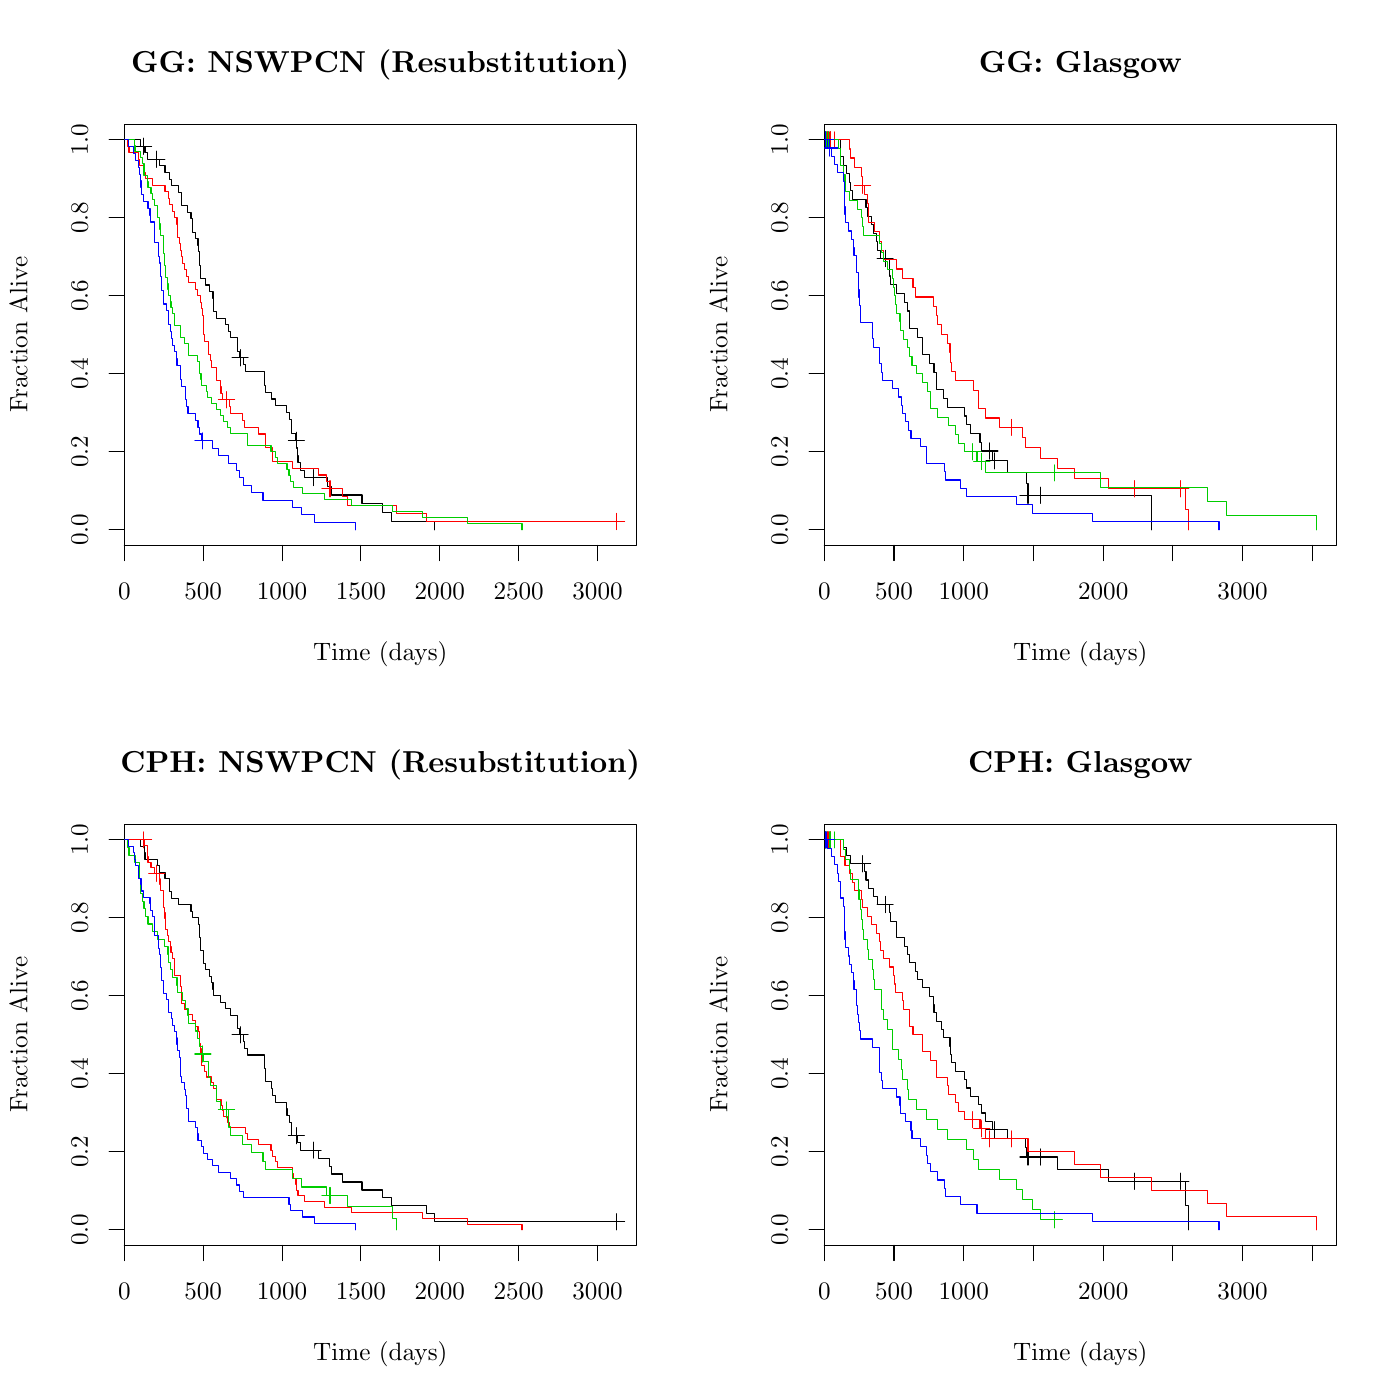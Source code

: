 % Created by tikzDevice version 0.8.1 on 2015-01-26 21:28:39
% !TEX encoding = UTF-8 Unicode
\documentclass[11pt]{memoir}
\nonstopmode

\usepackage{tikz}

\usepackage[active,tightpage,psfixbb]{preview}

\PreviewEnvironment{pgfpicture}

\setlength\PreviewBorder{0pt}

\usepackage{amsmath}
\newcommand{\SweaveOpts}[1]{}  % do not interfere with LaTeX
\newcommand{\SweaveInput}[1]{} % because they are not real TeX commands
\newcommand{\Sexpr}[1]{}       % will only be parsed by R


\usepackage{geometry}
\usepackage{amsmath}
\usepackage{lscape}
\geometry{verbose,tmargin=2.5cm,bmargin=2.5cm,lmargin=2.5cm,rmargin=2.5cm}


\begin{document}

\begin{tikzpicture}[x=1pt,y=1pt]
\definecolor{fillColor}{RGB}{255,255,255}
\path[use as bounding box,fill=fillColor,fill opacity=0.00] (0,0) rectangle (505.89,505.89);
\begin{scope}
\path[clip] (  0.00,  0.00) rectangle (505.89,505.89);
\definecolor{drawColor}{RGB}{0,0,0}

\path[draw=drawColor,line width= 0.4pt,line join=round,line cap=round] ( 44.92,308.82) -- (215.92,308.82);

\path[draw=drawColor,line width= 0.4pt,line join=round,line cap=round] ( 44.92,308.82) -- ( 44.92,303.34);

\path[draw=drawColor,line width= 0.4pt,line join=round,line cap=round] ( 73.42,308.82) -- ( 73.42,303.34);

\path[draw=drawColor,line width= 0.4pt,line join=round,line cap=round] (101.92,308.82) -- (101.92,303.34);

\path[draw=drawColor,line width= 0.4pt,line join=round,line cap=round] (130.42,308.82) -- (130.42,303.34);

\path[draw=drawColor,line width= 0.4pt,line join=round,line cap=round] (158.92,308.82) -- (158.92,303.34);

\path[draw=drawColor,line width= 0.4pt,line join=round,line cap=round] (187.42,308.82) -- (187.42,303.34);

\path[draw=drawColor,line width= 0.4pt,line join=round,line cap=round] (215.92,308.82) -- (215.92,303.34);

\node[text=drawColor,anchor=base,inner sep=0pt, outer sep=0pt, scale=  0.83] at ( 44.92,289.10) {0};

\node[text=drawColor,anchor=base,inner sep=0pt, outer sep=0pt, scale=  0.83] at ( 73.42,289.10) {500};

\node[text=drawColor,anchor=base,inner sep=0pt, outer sep=0pt, scale=  0.83] at (101.92,289.10) {1000};

\node[text=drawColor,anchor=base,inner sep=0pt, outer sep=0pt, scale=  0.83] at (130.42,289.10) {1500};

\node[text=drawColor,anchor=base,inner sep=0pt, outer sep=0pt, scale=  0.83] at (158.92,289.10) {2000};

\node[text=drawColor,anchor=base,inner sep=0pt, outer sep=0pt, scale=  0.83] at (187.42,289.10) {2500};

\node[text=drawColor,anchor=base,inner sep=0pt, outer sep=0pt, scale=  0.83] at (215.92,289.10) {3000};

\path[draw=drawColor,line width= 0.4pt,line join=round,line cap=round] ( 44.92,314.46) -- ( 44.92,455.34);

\path[draw=drawColor,line width= 0.4pt,line join=round,line cap=round] ( 44.92,314.46) -- ( 39.44,314.46);

\path[draw=drawColor,line width= 0.4pt,line join=round,line cap=round] ( 44.92,342.63) -- ( 39.44,342.63);

\path[draw=drawColor,line width= 0.4pt,line join=round,line cap=round] ( 44.92,370.81) -- ( 39.44,370.81);

\path[draw=drawColor,line width= 0.4pt,line join=round,line cap=round] ( 44.92,398.98) -- ( 39.44,398.98);

\path[draw=drawColor,line width= 0.4pt,line join=round,line cap=round] ( 44.92,427.16) -- ( 39.44,427.16);

\path[draw=drawColor,line width= 0.4pt,line join=round,line cap=round] ( 44.92,455.34) -- ( 39.44,455.34);

\node[text=drawColor,rotate= 90.00,anchor=base,inner sep=0pt, outer sep=0pt, scale=  0.83] at ( 31.77,314.46) {0.0};

\node[text=drawColor,rotate= 90.00,anchor=base,inner sep=0pt, outer sep=0pt, scale=  0.83] at ( 31.77,342.63) {0.2};

\node[text=drawColor,rotate= 90.00,anchor=base,inner sep=0pt, outer sep=0pt, scale=  0.83] at ( 31.77,370.81) {0.4};

\node[text=drawColor,rotate= 90.00,anchor=base,inner sep=0pt, outer sep=0pt, scale=  0.83] at ( 31.77,398.98) {0.6};

\node[text=drawColor,rotate= 90.00,anchor=base,inner sep=0pt, outer sep=0pt, scale=  0.83] at ( 31.77,427.16) {0.8};

\node[text=drawColor,rotate= 90.00,anchor=base,inner sep=0pt, outer sep=0pt, scale=  0.83] at ( 31.77,455.34) {1.0};

\path[draw=drawColor,line width= 0.4pt,line join=round,line cap=round] ( 44.92,308.82) --
	(229.94,308.82) --
	(229.94,460.97) --
	( 44.92,460.97) --
	( 44.92,308.82);
\end{scope}
\begin{scope}
\path[clip] (  0.00,252.94) rectangle (252.94,505.89);
\definecolor{drawColor}{RGB}{0,0,0}

\node[text=drawColor,anchor=base,inner sep=0pt, outer sep=0pt, scale=  1.00] at (137.43,479.67) {\bfseries GG: NSWPCN (Resubstitution)};

\node[text=drawColor,anchor=base,inner sep=0pt, outer sep=0pt, scale=  0.83] at (137.43,267.19) {Time (days)};

\node[text=drawColor,rotate= 90.00,anchor=base,inner sep=0pt, outer sep=0pt, scale=  0.83] at (  9.86,384.90) {Fraction Alive};
\end{scope}
\begin{scope}
\path[clip] ( 44.92,308.82) rectangle (229.94,460.97);
\definecolor{drawColor}{RGB}{0,0,0}

\path[draw=drawColor,line width= 0.4pt,line join=round,line cap=round] ( 44.92,455.34) --
	( 50.79,455.34) --
	( 50.79,453.03) --
	( 52.39,453.03) --
	( 52.39,450.68) --
	( 53.36,450.68) --
	( 53.36,448.33) --
	( 57.52,448.33) --
	( 57.52,445.94) --
	( 59.63,445.94) --
	( 59.63,443.55) --
	( 61.17,443.55) --
	( 61.17,441.16) --
	( 62.13,441.16) --
	( 62.13,438.77) --
	( 64.59,438.77) --
	( 64.59,436.38) --
	( 65.61,436.38) --
	( 65.61,433.98) --
	( 65.67,433.98) --
	( 65.67,431.59) --
	( 67.66,431.59) --
	( 67.66,429.20) --
	( 69.03,429.20) --
	( 69.03,426.81) --
	( 69.60,426.81) --
	( 69.60,424.42) --
	( 69.72,424.42) --
	( 69.72,422.03) --
	( 70.68,422.03) --
	( 70.68,419.64) --
	( 71.54,419.64) --
	( 71.54,417.25) --
	( 71.65,417.25) --
	( 71.65,414.86) --
	( 72.17,414.86) --
	( 72.17,412.47) --
	( 72.22,412.47) --
	( 72.22,410.08) --
	( 72.34,410.08) --
	( 72.34,407.69) --
	( 72.57,407.69) --
	( 72.57,405.30) --
	( 74.22,405.30) --
	( 74.22,402.91) --
	( 75.81,402.91) --
	( 75.81,400.52) --
	( 76.95,400.52) --
	( 76.95,398.13) --
	( 77.01,398.13) --
	( 77.01,395.74) --
	( 77.13,395.74) --
	( 77.13,393.35) --
	( 78.38,393.35) --
	( 78.38,390.95) --
	( 81.57,390.95) --
	( 81.57,388.56) --
	( 82.43,388.56) --
	( 82.43,386.17) --
	( 83.17,386.17) --
	( 83.17,383.78) --
	( 85.85,383.78) --
	( 85.85,381.39) --
	( 85.90,381.39) --
	( 85.90,379.00) --
	( 86.59,379.00) --
	( 86.59,376.61) --
	( 87.96,376.61) --
	( 87.96,374.12) --
	( 88.70,374.12) --
	( 88.70,371.64) --
	( 95.54,371.64) --
	( 95.54,369.15) --
	( 95.71,369.15) --
	( 95.71,366.67) --
	( 95.88,366.67) --
	( 95.88,364.18) --
	( 98.10,364.18) --
	( 98.10,361.69) --
	( 99.70,361.69) --
	( 99.70,359.21) --
	(103.63,359.21) --
	(103.63,356.72) --
	(104.77,356.72) --
	(104.77,354.24) --
	(105.40,354.24) --
	(105.40,349.26) --
	(106.94,349.26) --
	(106.94,346.78) --
	(107.22,346.78) --
	(107.22,344.08) --
	(107.39,344.08) --
	(107.39,341.39) --
	(107.68,341.39) --
	(107.68,338.70) --
	(108.59,338.70) --
	(108.59,336.00) --
	(110.02,336.00) --
	(110.02,333.31) --
	(118.22,333.31) --
	(118.22,330.17) --
	(119.82,330.17) --
	(119.82,327.02) --
	(130.82,327.02) --
	(130.82,323.88) --
	(138.23,323.88) --
	(138.23,320.74) --
	(141.31,320.74) --
	(141.31,317.60) --
	(157.16,317.60) --
	(157.16,314.46);

\path[draw=drawColor,line width= 0.4pt,line join=round,line cap=round] ( 48.97,453.03) -- ( 54.78,453.03);

\path[draw=drawColor,line width= 0.4pt,line join=round,line cap=round] ( 51.87,450.12) -- ( 51.87,455.93);

\path[draw=drawColor,line width= 0.4pt,line join=round,line cap=round] ( 53.76,448.33) -- ( 59.57,448.33);

\path[draw=drawColor,line width= 0.4pt,line join=round,line cap=round] ( 56.66,445.42) -- ( 56.66,451.23);

\path[draw=drawColor,line width= 0.4pt,line join=round,line cap=round] ( 83.85,376.61) -- ( 89.66,376.61);

\path[draw=drawColor,line width= 0.4pt,line join=round,line cap=round] ( 86.76,373.71) -- ( 86.76,379.52);

\path[draw=drawColor,line width= 0.4pt,line join=round,line cap=round] (104.20,346.78) -- (110.01,346.78);

\path[draw=drawColor,line width= 0.4pt,line join=round,line cap=round] (107.11,343.87) -- (107.11,349.68);

\path[draw=drawColor,line width= 0.4pt,line join=round,line cap=round] (110.25,333.31) -- (116.06,333.31);

\path[draw=drawColor,line width= 0.4pt,line join=round,line cap=round] (113.15,330.40) -- (113.15,336.21);
\definecolor{drawColor}{RGB}{255,0,0}

\path[draw=drawColor,line width= 0.4pt,line join=round,line cap=round] ( 44.92,455.34) --
	( 46.06,455.34) --
	( 46.06,452.99) --
	( 46.63,452.99) --
	( 46.63,450.64) --
	( 50.05,450.64) --
	( 50.05,448.29) --
	( 50.45,448.29) --
	( 50.45,445.94) --
	( 52.22,445.94) --
	( 52.22,443.60) --
	( 52.73,443.60) --
	( 52.73,441.25) --
	( 55.01,441.25) --
	( 55.01,438.90) --
	( 59.63,438.90) --
	( 59.63,436.55) --
	( 60.88,436.55) --
	( 60.88,434.20) --
	( 61.22,434.20) --
	( 61.22,431.86) --
	( 62.19,431.86) --
	( 62.19,429.51) --
	( 63.05,429.51) --
	( 63.05,427.16) --
	( 63.96,427.16) --
	( 63.96,424.81) --
	( 64.07,424.81) --
	( 64.07,422.46) --
	( 64.13,422.46) --
	( 64.13,420.12) --
	( 64.76,420.12) --
	( 64.76,417.77) --
	( 65.38,417.77) --
	( 65.38,415.42) --
	( 65.61,415.42) --
	( 65.61,413.07) --
	( 65.84,413.07) --
	( 65.84,410.72) --
	( 66.52,410.72) --
	( 66.52,408.38) --
	( 67.44,408.38) --
	( 67.44,406.03) --
	( 68.06,406.03) --
	( 68.06,403.68) --
	( 70.74,403.68) --
	( 70.74,401.33) --
	( 71.31,401.33) --
	( 71.31,398.98) --
	( 72.57,398.98) --
	( 72.57,396.64) --
	( 72.74,396.64) --
	( 72.74,394.29) --
	( 73.14,394.29) --
	( 73.14,391.94) --
	( 73.42,391.94) --
	( 73.42,389.59) --
	( 73.48,389.59) --
	( 73.48,387.24) --
	( 73.53,387.24) --
	( 73.53,384.90) --
	( 73.76,384.90) --
	( 73.76,382.55) --
	( 75.30,382.55) --
	( 75.30,380.20) --
	( 75.47,380.20) --
	( 75.47,377.85) --
	( 76.16,377.85) --
	( 76.16,375.50) --
	( 76.44,375.50) --
	( 76.44,373.16) --
	( 78.15,373.16) --
	( 78.15,370.81) --
	( 78.38,370.81) --
	( 78.38,368.46) --
	( 79.63,368.46) --
	( 79.63,366.11) --
	( 79.86,366.11) --
	( 79.86,363.76) --
	( 80.37,363.76) --
	( 80.37,361.42) --
	( 82.94,361.42) --
	( 82.94,358.94) --
	( 83.40,358.94) --
	( 83.40,356.47) --
	( 87.67,356.47) --
	( 87.67,354.00) --
	( 88.41,354.00) --
	( 88.41,351.53) --
	( 93.43,351.53) --
	( 93.43,349.06) --
	( 95.82,349.06) --
	( 95.82,346.59) --
	( 95.99,346.59) --
	( 95.99,344.11) --
	( 98.33,344.11) --
	( 98.33,341.64) --
	( 98.44,341.64) --
	( 98.44,339.17) --
	(105.85,339.17) --
	(105.85,336.70) --
	(115.09,336.70) --
	(115.09,334.23) --
	(117.82,334.23) --
	(117.82,331.76) --
	(119.14,331.76) --
	(119.14,329.29) --
	(123.92,329.29) --
	(123.92,326.32) --
	(125.41,326.32) --
	(125.41,323.35) --
	(143.13,323.35) --
	(143.13,320.39) --
	(154.08,320.39) --
	(154.08,317.42) --
	(222.82,317.42) --
	(222.82,317.42);

\path[draw=drawColor,line width= 0.4pt,line join=round,line cap=round] ( 78.95,361.42) -- ( 84.76,361.42);

\path[draw=drawColor,line width= 0.4pt,line join=round,line cap=round] ( 81.86,358.51) -- ( 81.86,364.32);

\path[draw=drawColor,line width= 0.4pt,line join=round,line cap=round] (116.34,329.29) -- (122.15,329.29);

\path[draw=drawColor,line width= 0.4pt,line join=round,line cap=round] (119.25,326.38) -- (119.25,332.19);

\path[draw=drawColor,line width= 0.4pt,line join=round,line cap=round] (219.92,317.42) -- (225.73,317.42);

\path[draw=drawColor,line width= 0.4pt,line join=round,line cap=round] (222.82,314.52) -- (222.82,320.33);
\definecolor{drawColor}{RGB}{0,205,0}

\path[draw=drawColor,line width= 0.4pt,line join=round,line cap=round] ( 44.92,455.34) --
	( 48.51,455.34) --
	( 48.51,453.17) --
	( 48.80,453.17) --
	( 48.80,451.00) --
	( 50.62,451.00) --
	( 50.62,448.83) --
	( 51.42,448.83) --
	( 51.42,446.67) --
	( 52.04,446.67) --
	( 52.04,442.33) --
	( 53.30,442.33) --
	( 53.30,440.16) --
	( 53.47,440.16) --
	( 53.47,438.00) --
	( 54.55,438.00) --
	( 54.55,435.83) --
	( 55.12,435.83) --
	( 55.12,433.66) --
	( 55.81,433.66) --
	( 55.81,431.49) --
	( 56.78,431.49) --
	( 56.78,429.33) --
	( 56.83,429.33) --
	( 56.83,427.16) --
	( 57.69,427.16) --
	( 57.69,424.99) --
	( 57.80,424.99) --
	( 57.80,422.82) --
	( 57.86,422.82) --
	( 57.86,420.66) --
	( 59.00,420.66) --
	( 59.00,418.49) --
	( 59.23,418.49) --
	( 59.23,414.16) --
	( 59.51,414.16) --
	( 59.51,409.82) --
	( 59.68,409.82) --
	( 59.68,407.65) --
	( 59.85,407.65) --
	( 59.85,405.49) --
	( 60.65,405.49) --
	( 60.65,403.32) --
	( 60.71,403.32) --
	( 60.71,401.15) --
	( 60.88,401.15) --
	( 60.88,398.98) --
	( 61.56,398.98) --
	( 61.56,396.82) --
	( 61.79,396.82) --
	( 61.79,394.65) --
	( 62.25,394.65) --
	( 62.25,392.48) --
	( 62.93,392.48) --
	( 62.93,390.31) --
	( 63.10,390.31) --
	( 63.10,388.15) --
	( 65.16,388.15) --
	( 65.16,385.98) --
	( 65.27,385.98) --
	( 65.27,383.81) --
	( 66.69,383.81) --
	( 66.69,381.64) --
	( 68.01,381.64) --
	( 68.01,377.31) --
	( 71.48,377.31) --
	( 71.48,375.14) --
	( 71.94,375.14) --
	( 71.94,372.97) --
	( 72.22,372.97) --
	( 72.22,370.81) --
	( 72.62,370.81) --
	( 72.62,368.64) --
	( 72.74,368.64) --
	( 72.74,366.47) --
	( 74.67,366.47) --
	( 74.67,364.31) --
	( 74.90,364.31) --
	( 74.90,362.14) --
	( 76.27,362.14) --
	( 76.27,359.97) --
	( 78.38,359.97) --
	( 78.38,357.80) --
	( 79.75,357.80) --
	( 79.75,355.64) --
	( 80.89,355.64) --
	( 80.89,353.47) --
	( 82.20,353.47) --
	( 82.20,351.30) --
	( 83.17,351.30) --
	( 83.17,349.13) --
	( 89.32,349.13) --
	( 89.32,346.97) --
	( 89.44,346.97) --
	( 89.44,344.80) --
	( 97.93,344.80) --
	( 97.93,342.63) --
	( 99.58,342.63) --
	( 99.58,340.46) --
	(100.33,340.46) --
	(100.33,338.30) --
	(103.69,338.30) --
	(103.69,336.13) --
	(104.43,336.13) --
	(104.43,333.96) --
	(104.94,333.96) --
	(104.94,331.79) --
	(106.03,331.79) --
	(106.03,329.63) --
	(109.45,329.63) --
	(109.45,327.46) --
	(117.37,327.46) --
	(117.37,325.29) --
	(127.17,325.29) --
	(127.17,323.13) --
	(141.71,323.13) --
	(141.71,320.96) --
	(152.77,320.96) --
	(152.77,318.79) --
	(169.01,318.79) --
	(169.01,316.62) --
	(188.62,316.62) --
	(188.62,314.46);
\definecolor{drawColor}{RGB}{0,0,255}

\path[draw=drawColor,line width= 0.4pt,line join=round,line cap=round] ( 44.92,455.34) --
	( 46.40,455.34) --
	( 46.40,452.86) --
	( 48.40,452.86) --
	( 48.40,450.39) --
	( 48.91,450.39) --
	( 48.91,447.92) --
	( 50.16,447.92) --
	( 50.16,445.45) --
	( 50.39,445.45) --
	( 50.39,442.98) --
	( 50.62,442.98) --
	( 50.62,440.51) --
	( 50.96,440.51) --
	( 50.96,438.03) --
	( 51.13,438.03) --
	( 51.13,435.56) --
	( 51.99,435.56) --
	( 51.99,433.09) --
	( 53.47,433.09) --
	( 53.47,430.62) --
	( 54.21,430.62) --
	( 54.21,428.15) --
	( 54.50,428.15) --
	( 54.50,425.68) --
	( 55.69,425.68) --
	( 55.69,418.26) --
	( 57.17,418.26) --
	( 57.17,415.79) --
	( 57.35,415.79) --
	( 57.35,413.32) --
	( 57.69,413.32) --
	( 57.69,410.85) --
	( 58.03,410.85) --
	( 58.03,408.38) --
	( 58.14,408.38) --
	( 58.14,405.90) --
	( 58.49,405.90) --
	( 58.49,400.96) --
	( 59.00,400.96) --
	( 59.00,398.49) --
	( 59.17,398.49) --
	( 59.17,396.02) --
	( 60.31,396.02) --
	( 60.31,393.55) --
	( 60.82,393.55) --
	( 60.82,391.07) --
	( 60.88,391.07) --
	( 60.88,388.60) --
	( 61.45,388.60) --
	( 61.45,386.13) --
	( 61.85,386.13) --
	( 61.85,383.66) --
	( 62.48,383.66) --
	( 62.48,381.19) --
	( 62.99,381.19) --
	( 62.99,378.72) --
	( 63.84,378.72) --
	( 63.84,376.25) --
	( 63.96,376.25) --
	( 63.96,373.77) --
	( 65.21,373.77) --
	( 65.21,371.30) --
	( 65.33,371.30) --
	( 65.33,368.83) --
	( 65.61,368.83) --
	( 65.61,366.36) --
	( 67.15,366.36) --
	( 67.15,361.42) --
	( 67.49,361.42) --
	( 67.49,358.94) --
	( 67.95,358.94) --
	( 67.95,356.47) --
	( 70.51,356.47) --
	( 70.51,354.00) --
	( 71.54,354.00) --
	( 71.54,351.53) --
	( 72.00,351.53) --
	( 72.00,349.06) --
	( 72.91,349.06) --
	( 72.91,346.59) --
	( 76.78,346.59) --
	( 76.78,343.91) --
	( 79.06,343.91) --
	( 79.06,341.23) --
	( 82.54,341.23) --
	( 82.54,338.55) --
	( 85.45,338.55) --
	( 85.45,335.88) --
	( 86.47,335.88) --
	( 86.47,333.20) --
	( 88.07,333.20) --
	( 88.07,330.52) --
	( 90.75,330.52) --
	( 90.75,327.84) --
	( 95.02,327.84) --
	( 95.02,325.17) --
	(105.85,325.17) --
	(105.85,322.49) --
	(108.93,322.49) --
	(108.93,319.81) --
	(113.66,319.81) --
	(113.66,317.13) --
	(128.37,317.13) --
	(128.37,314.46);

\path[draw=drawColor,line width= 0.4pt,line join=round,line cap=round] ( 70.40,346.59) -- ( 76.21,346.59);

\path[draw=drawColor,line width= 0.4pt,line join=round,line cap=round] ( 73.31,343.68) -- ( 73.31,349.49);
\end{scope}
\begin{scope}
\path[clip] (  0.00,  0.00) rectangle (505.89,505.89);
\definecolor{drawColor}{RGB}{0,0,0}

\path[draw=drawColor,line width= 0.4pt,line join=round,line cap=round] (297.86,308.82) -- (474.22,308.82);

\path[draw=drawColor,line width= 0.4pt,line join=round,line cap=round] (297.86,308.82) -- (297.86,303.34);

\path[draw=drawColor,line width= 0.4pt,line join=round,line cap=round] (323.06,308.82) -- (323.06,303.34);

\path[draw=drawColor,line width= 0.4pt,line join=round,line cap=round] (348.25,308.82) -- (348.25,303.34);

\path[draw=drawColor,line width= 0.4pt,line join=round,line cap=round] (373.44,308.82) -- (373.44,303.34);

\path[draw=drawColor,line width= 0.4pt,line join=round,line cap=round] (398.64,308.82) -- (398.64,303.34);

\path[draw=drawColor,line width= 0.4pt,line join=round,line cap=round] (423.83,308.82) -- (423.83,303.34);

\path[draw=drawColor,line width= 0.4pt,line join=round,line cap=round] (449.02,308.82) -- (449.02,303.34);

\path[draw=drawColor,line width= 0.4pt,line join=round,line cap=round] (474.22,308.82) -- (474.22,303.34);

\node[text=drawColor,anchor=base,inner sep=0pt, outer sep=0pt, scale=  0.83] at (297.86,289.10) {0};

\node[text=drawColor,anchor=base,inner sep=0pt, outer sep=0pt, scale=  0.83] at (323.06,289.10) {500};

\node[text=drawColor,anchor=base,inner sep=0pt, outer sep=0pt, scale=  0.83] at (348.25,289.10) {1000};

\node[text=drawColor,anchor=base,inner sep=0pt, outer sep=0pt, scale=  0.83] at (398.64,289.10) {2000};

\node[text=drawColor,anchor=base,inner sep=0pt, outer sep=0pt, scale=  0.83] at (449.02,289.10) {3000};

\path[draw=drawColor,line width= 0.4pt,line join=round,line cap=round] (297.86,314.46) -- (297.86,455.34);

\path[draw=drawColor,line width= 0.4pt,line join=round,line cap=round] (297.86,314.46) -- (292.39,314.46);

\path[draw=drawColor,line width= 0.4pt,line join=round,line cap=round] (297.86,342.63) -- (292.39,342.63);

\path[draw=drawColor,line width= 0.4pt,line join=round,line cap=round] (297.86,370.81) -- (292.39,370.81);

\path[draw=drawColor,line width= 0.4pt,line join=round,line cap=round] (297.86,398.98) -- (292.39,398.98);

\path[draw=drawColor,line width= 0.4pt,line join=round,line cap=round] (297.86,427.16) -- (292.39,427.16);

\path[draw=drawColor,line width= 0.4pt,line join=round,line cap=round] (297.86,455.34) -- (292.39,455.34);

\node[text=drawColor,rotate= 90.00,anchor=base,inner sep=0pt, outer sep=0pt, scale=  0.83] at (284.72,314.46) {0.0};

\node[text=drawColor,rotate= 90.00,anchor=base,inner sep=0pt, outer sep=0pt, scale=  0.83] at (284.72,342.63) {0.2};

\node[text=drawColor,rotate= 90.00,anchor=base,inner sep=0pt, outer sep=0pt, scale=  0.83] at (284.72,370.81) {0.4};

\node[text=drawColor,rotate= 90.00,anchor=base,inner sep=0pt, outer sep=0pt, scale=  0.83] at (284.72,398.98) {0.6};

\node[text=drawColor,rotate= 90.00,anchor=base,inner sep=0pt, outer sep=0pt, scale=  0.83] at (284.72,427.16) {0.8};

\node[text=drawColor,rotate= 90.00,anchor=base,inner sep=0pt, outer sep=0pt, scale=  0.83] at (284.72,455.34) {1.0};

\path[draw=drawColor,line width= 0.4pt,line join=round,line cap=round] (297.86,308.82) --
	(482.88,308.82) --
	(482.88,460.97) --
	(297.86,460.97) --
	(297.86,308.82);
\end{scope}
\begin{scope}
\path[clip] (252.94,252.94) rectangle (505.89,505.89);
\definecolor{drawColor}{RGB}{0,0,0}

\node[text=drawColor,anchor=base,inner sep=0pt, outer sep=0pt, scale=  1.00] at (390.37,479.67) {\bfseries GG: Glasgow};

\node[text=drawColor,anchor=base,inner sep=0pt, outer sep=0pt, scale=  0.83] at (390.37,267.19) {Time (days)};

\node[text=drawColor,rotate= 90.00,anchor=base,inner sep=0pt, outer sep=0pt, scale=  0.83] at (262.81,384.90) {Fraction Alive};
\end{scope}
\begin{scope}
\path[clip] (297.86,308.82) rectangle (482.88,460.97);
\definecolor{drawColor}{RGB}{0,0,0}

\path[draw=drawColor,line width= 0.4pt,line join=round,line cap=round] (297.86,455.34) --
	(303.74,455.34) --
	(303.74,452.27) --
	(303.85,452.27) --
	(303.85,449.21) --
	(304.72,449.21) --
	(304.72,446.15) --
	(305.99,446.15) --
	(305.99,443.08) --
	(306.81,443.08) --
	(306.81,440.02) --
	(307.48,440.02) --
	(307.48,436.96) --
	(308.09,436.96) --
	(308.09,433.90) --
	(312.94,433.90) --
	(312.94,430.83) --
	(313.40,430.83) --
	(313.40,427.77) --
	(314.84,427.77) --
	(314.84,424.71) --
	(315.65,424.71) --
	(315.65,421.65) --
	(316.77,421.65) --
	(316.77,418.58) --
	(316.99,418.58) --
	(316.99,415.52) --
	(318.26,415.52) --
	(318.26,412.46) --
	(321.44,412.46) --
	(321.44,409.30) --
	(321.48,409.30) --
	(321.48,406.14) --
	(321.74,406.14) --
	(321.74,402.97) --
	(323.86,402.97) --
	(323.86,399.81) --
	(326.90,399.81) --
	(326.90,396.65) --
	(327.77,396.65) --
	(327.77,393.49) --
	(328.54,393.49) --
	(328.54,390.33) --
	(328.64,390.33) --
	(328.64,387.17) --
	(331.60,387.17) --
	(331.60,384.01) --
	(333.25,384.01) --
	(333.25,380.84) --
	(333.29,380.84) --
	(333.29,377.68) --
	(335.75,377.68) --
	(335.75,374.52) --
	(337.48,374.52) --
	(337.48,371.36) --
	(338.35,371.36) --
	(338.35,368.20) --
	(338.51,368.20) --
	(338.51,365.04) --
	(341.01,365.04) --
	(341.01,361.88) --
	(342.39,361.88) --
	(342.39,358.72) --
	(348.63,358.72) --
	(348.63,355.55) --
	(349.09,355.55) --
	(349.09,352.39) --
	(350.58,352.39) --
	(350.58,349.23) --
	(354.10,349.23) --
	(354.10,346.07) --
	(354.61,346.07) --
	(354.61,342.91) --
	(358.60,342.91) --
	(358.60,339.35) --
	(363.92,339.35) --
	(363.92,335.20) --
	(371.07,335.20) --
	(371.07,331.05) --
	(371.48,331.05) --
	(371.48,326.90) --
	(415.95,326.90) --
	(415.95,314.46);

\path[draw=drawColor,line width= 0.4pt,line join=round,line cap=round] (296.23,455.34) -- (302.04,455.34);

\path[draw=drawColor,line width= 0.4pt,line join=round,line cap=round] (299.14,452.43) -- (299.14,458.24);

\path[draw=drawColor,line width= 0.4pt,line join=round,line cap=round] (296.45,455.34) -- (302.26,455.34);

\path[draw=drawColor,line width= 0.4pt,line join=round,line cap=round] (299.35,452.43) -- (299.35,458.24);

\path[draw=drawColor,line width= 0.4pt,line join=round,line cap=round] (297.15,455.34) -- (302.96,455.34);

\path[draw=drawColor,line width= 0.4pt,line join=round,line cap=round] (300.06,452.43) -- (300.06,458.24);

\path[draw=drawColor,line width= 0.4pt,line join=round,line cap=round] (316.94,412.46) -- (322.75,412.46);

\path[draw=drawColor,line width= 0.4pt,line join=round,line cap=round] (319.84,409.55) -- (319.84,415.36);

\path[draw=drawColor,line width= 0.4pt,line join=round,line cap=round] (354.77,342.91) -- (360.58,342.91);

\path[draw=drawColor,line width= 0.4pt,line join=round,line cap=round] (357.68,340.00) -- (357.68,345.81);

\path[draw=drawColor,line width= 0.4pt,line join=round,line cap=round] (356.30,339.35) -- (362.12,339.35);

\path[draw=drawColor,line width= 0.4pt,line join=round,line cap=round] (359.21,336.45) -- (359.21,342.26);

\path[draw=drawColor,line width= 0.4pt,line join=round,line cap=round] (368.57,326.90) -- (374.38,326.90);

\path[draw=drawColor,line width= 0.4pt,line join=round,line cap=round] (371.48,324.00) -- (371.48,329.81);

\path[draw=drawColor,line width= 0.4pt,line join=round,line cap=round] (373.17,326.90) -- (378.99,326.90);

\path[draw=drawColor,line width= 0.4pt,line join=round,line cap=round] (376.08,324.00) -- (376.08,329.81);
\definecolor{drawColor}{RGB}{255,0,0}

\path[draw=drawColor,line width= 0.4pt,line join=round,line cap=round] (297.86,455.34) --
	(307.07,455.34) --
	(307.07,452.06) --
	(307.22,452.06) --
	(307.22,448.78) --
	(308.75,448.78) --
	(308.75,445.51) --
	(311.36,445.51) --
	(311.36,442.23) --
	(311.67,442.23) --
	(311.67,438.95) --
	(312.28,438.95) --
	(312.28,435.59) --
	(313.62,435.59) --
	(313.62,432.22) --
	(313.81,432.22) --
	(313.81,428.86) --
	(313.97,428.86) --
	(313.97,425.49) --
	(316.11,425.49) --
	(316.11,422.13) --
	(317.80,422.13) --
	(317.80,418.77) --
	(318.57,418.77) --
	(318.57,415.40) --
	(319.34,415.40) --
	(319.34,412.04) --
	(324.04,412.04) --
	(324.04,408.67) --
	(326.08,408.67) --
	(326.08,405.31) --
	(329.92,405.31) --
	(329.92,401.94) --
	(330.88,401.94) --
	(330.88,398.58) --
	(337.23,398.58) --
	(337.23,395.21) --
	(338.25,395.21) --
	(338.25,391.85) --
	(338.81,391.85) --
	(338.81,388.48) --
	(340.09,388.48) --
	(340.09,385.12) --
	(342.49,385.12) --
	(342.49,381.75) --
	(343.26,381.75) --
	(343.26,378.39) --
	(343.37,378.39) --
	(343.37,375.02) --
	(343.98,375.02) --
	(343.98,371.66) --
	(345.41,371.66) --
	(345.41,368.29) --
	(351.70,368.29) --
	(351.70,364.93) --
	(353.43,364.93) --
	(353.43,361.56) --
	(353.54,361.56) --
	(353.54,358.20) --
	(356.14,358.20) --
	(356.14,354.83) --
	(361.10,354.83) --
	(361.10,351.47) --
	(369.44,351.47) --
	(369.44,347.77) --
	(370.60,347.77) --
	(370.60,344.07) --
	(376.08,344.07) --
	(376.08,340.36) --
	(382.06,340.36) --
	(382.06,336.66) --
	(388.35,336.66) --
	(388.35,332.96) --
	(400.62,332.96) --
	(400.62,329.26) --
	(428.22,329.26) --
	(428.22,321.86) --
	(429.45,321.86) --
	(429.45,314.46);

\path[draw=drawColor,line width= 0.4pt,line join=round,line cap=round] (295.37,455.34) -- (301.18,455.34);

\path[draw=drawColor,line width= 0.4pt,line join=round,line cap=round] (298.28,452.43) -- (298.28,458.24);

\path[draw=drawColor,line width= 0.4pt,line join=round,line cap=round] (295.53,455.34) -- (301.34,455.34);

\path[draw=drawColor,line width= 0.4pt,line join=round,line cap=round] (298.43,452.43) -- (298.43,458.24);

\path[draw=drawColor,line width= 0.4pt,line join=round,line cap=round] (296.23,455.34) -- (302.04,455.34);

\path[draw=drawColor,line width= 0.4pt,line join=round,line cap=round] (299.14,452.43) -- (299.14,458.24);

\path[draw=drawColor,line width= 0.4pt,line join=round,line cap=round] (297.00,455.34) -- (302.81,455.34);

\path[draw=drawColor,line width= 0.4pt,line join=round,line cap=round] (299.90,452.43) -- (299.90,458.24);

\path[draw=drawColor,line width= 0.4pt,line join=round,line cap=round] (297.26,455.34) -- (303.07,455.34);

\path[draw=drawColor,line width= 0.4pt,line join=round,line cap=round] (300.17,452.43) -- (300.17,458.24);

\path[draw=drawColor,line width= 0.4pt,line join=round,line cap=round] (298.79,455.34) -- (304.60,455.34);

\path[draw=drawColor,line width= 0.4pt,line join=round,line cap=round] (301.70,452.43) -- (301.70,458.24);

\path[draw=drawColor,line width= 0.4pt,line join=round,line cap=round] (308.76,438.95) -- (314.57,438.95);

\path[draw=drawColor,line width= 0.4pt,line join=round,line cap=round] (311.67,436.05) -- (311.67,441.86);

\path[draw=drawColor,line width= 0.4pt,line join=round,line cap=round] (362.59,351.47) -- (368.40,351.47);

\path[draw=drawColor,line width= 0.4pt,line join=round,line cap=round] (365.50,348.56) -- (365.50,354.37);

\path[draw=drawColor,line width= 0.4pt,line join=round,line cap=round] (406.91,329.26) -- (412.73,329.26);

\path[draw=drawColor,line width= 0.4pt,line join=round,line cap=round] (409.82,326.36) -- (409.82,332.17);

\path[draw=drawColor,line width= 0.4pt,line join=round,line cap=round] (423.78,329.26) -- (429.60,329.26);

\path[draw=drawColor,line width= 0.4pt,line join=round,line cap=round] (426.69,326.36) -- (426.69,332.17);
\definecolor{drawColor}{RGB}{0,205,0}

\path[draw=drawColor,line width= 0.4pt,line join=round,line cap=round] (297.86,455.34) --
	(303.08,455.34) --
	(303.08,452.20) --
	(303.59,452.20) --
	(303.59,449.07) --
	(303.85,449.07) --
	(303.85,445.94) --
	(304.87,445.94) --
	(304.87,442.81) --
	(305.33,442.81) --
	(305.33,439.68) --
	(305.53,439.68) --
	(305.53,436.55) --
	(306.87,436.55) --
	(306.87,433.42) --
	(309.72,433.42) --
	(309.72,430.29) --
	(311.31,430.29) --
	(311.31,427.16) --
	(311.71,427.16) --
	(311.71,424.03) --
	(312.13,424.03) --
	(312.13,420.90) --
	(317.96,420.90) --
	(317.96,417.77) --
	(318.68,417.77) --
	(318.68,414.64) --
	(319.23,414.64) --
	(319.23,411.51) --
	(320.56,411.51) --
	(320.56,408.38) --
	(322.40,408.38) --
	(322.40,405.24) --
	(322.91,405.24) --
	(322.91,402.11) --
	(323.12,402.11) --
	(323.12,398.98) --
	(323.58,398.98) --
	(323.58,395.85) --
	(323.94,395.85) --
	(323.94,392.72) --
	(325.21,392.72) --
	(325.21,389.59) --
	(325.52,389.59) --
	(325.52,386.46) --
	(326.34,386.46) --
	(326.34,383.33) --
	(327.97,383.33) --
	(327.97,380.20) --
	(328.54,380.20) --
	(328.54,377.07) --
	(329.56,377.07) --
	(329.56,373.94) --
	(331.30,373.94) --
	(331.30,370.81) --
	(333.40,370.81) --
	(333.40,367.68) --
	(335.24,367.68) --
	(335.24,364.55) --
	(336.21,364.55) --
	(336.21,358.28) --
	(338.66,358.28) --
	(338.66,355.15) --
	(342.75,355.15) --
	(342.75,352.02) --
	(345.36,352.02) --
	(345.36,348.89) --
	(346.22,348.89) --
	(346.22,345.76) --
	(348.47,345.76) --
	(348.47,342.63) --
	(353.03,342.63) --
	(353.03,339.11) --
	(356.14,339.11) --
	(356.14,335.00) --
	(397.55,335.00) --
	(397.55,329.86) --
	(436.40,329.86) --
	(436.40,324.73) --
	(443.21,324.73) --
	(443.21,319.59) --
	(475.77,319.59) --
	(475.77,314.46);

\path[draw=drawColor,line width= 0.4pt,line join=round,line cap=round] (295.42,455.34) -- (301.23,455.34);

\path[draw=drawColor,line width= 0.4pt,line join=round,line cap=round] (298.32,452.43) -- (298.32,458.24);

\path[draw=drawColor,line width= 0.4pt,line join=round,line cap=round] (295.68,455.34) -- (301.49,455.34);

\path[draw=drawColor,line width= 0.4pt,line join=round,line cap=round] (298.59,452.43) -- (298.59,458.24);

\path[draw=drawColor,line width= 0.4pt,line join=round,line cap=round] (295.83,455.34) -- (301.64,455.34);

\path[draw=drawColor,line width= 0.4pt,line join=round,line cap=round] (298.74,452.43) -- (298.74,458.24);

\path[draw=drawColor,line width= 0.4pt,line join=round,line cap=round] (296.49,455.34) -- (302.30,455.34);

\path[draw=drawColor,line width= 0.4pt,line join=round,line cap=round] (299.40,452.43) -- (299.40,458.24);

\path[draw=drawColor,line width= 0.4pt,line join=round,line cap=round] (348.64,342.63) -- (354.45,342.63);

\path[draw=drawColor,line width= 0.4pt,line join=round,line cap=round] (351.54,339.73) -- (351.54,345.54);

\path[draw=drawColor,line width= 0.4pt,line join=round,line cap=round] (351.86,339.11) -- (357.67,339.11);

\path[draw=drawColor,line width= 0.4pt,line join=round,line cap=round] (354.76,336.20) -- (354.76,342.01);

\path[draw=drawColor,line width= 0.4pt,line join=round,line cap=round] (378.08,335.00) -- (383.89,335.00);

\path[draw=drawColor,line width= 0.4pt,line join=round,line cap=round] (380.99,332.10) -- (380.99,337.91);
\definecolor{drawColor}{RGB}{0,0,255}

\path[draw=drawColor,line width= 0.4pt,line join=round,line cap=round] (297.86,455.34) --
	(299.09,455.34) --
	(299.09,452.40) --
	(300.36,452.40) --
	(300.36,449.40) --
	(301.70,449.40) --
	(301.70,446.40) --
	(302.47,446.40) --
	(302.47,443.40) --
	(304.72,443.40) --
	(304.72,440.41) --
	(305.03,440.41) --
	(305.03,437.41) --
	(305.12,437.41) --
	(305.12,434.41) --
	(305.27,434.41) --
	(305.27,431.41) --
	(305.33,431.41) --
	(305.33,428.41) --
	(305.53,428.41) --
	(305.53,425.41) --
	(306.71,425.41) --
	(306.71,422.41) --
	(307.53,422.41) --
	(307.53,419.41) --
	(308.49,419.41) --
	(308.49,416.41) --
	(308.60,416.41) --
	(308.60,413.42) --
	(309.61,413.42) --
	(309.61,410.42) --
	(309.63,410.42) --
	(309.63,407.42) --
	(310.13,407.42) --
	(310.13,401.42) --
	(310.39,401.42) --
	(310.39,398.42) --
	(310.64,398.42) --
	(310.64,395.42) --
	(310.79,395.42) --
	(310.79,392.42) --
	(310.85,392.42) --
	(310.85,389.43) --
	(315.19,389.43) --
	(315.19,386.43) --
	(315.24,386.43) --
	(315.24,383.43) --
	(315.50,383.43) --
	(315.50,380.43) --
	(317.76,380.43) --
	(317.76,377.43) --
	(317.85,377.43) --
	(317.85,374.43) --
	(318.46,374.43) --
	(318.46,371.43) --
	(318.88,371.43) --
	(318.88,368.43) --
	(322.66,368.43) --
	(322.66,365.44) --
	(324.81,365.44) --
	(324.81,362.44) --
	(325.73,362.44) --
	(325.73,359.44) --
	(326.24,359.44) --
	(326.24,356.44) --
	(327.16,356.44) --
	(327.16,353.44) --
	(328.23,353.44) --
	(328.23,350.44) --
	(329.20,350.44) --
	(329.20,347.44) --
	(332.52,347.44) --
	(332.52,344.44) --
	(334.67,344.44) --
	(334.67,338.45) --
	(341.31,338.45) --
	(341.31,335.45) --
	(341.62,335.45) --
	(341.62,332.45) --
	(346.94,332.45) --
	(346.94,329.45) --
	(349.20,329.45) --
	(349.20,326.45) --
	(367.45,326.45) --
	(367.45,323.45) --
	(373.01,323.45) --
	(373.01,320.45) --
	(394.68,320.45) --
	(394.68,317.45) --
	(440.49,317.45) --
	(440.49,314.46);

\path[draw=drawColor,line width= 0.4pt,line join=round,line cap=round] (295.42,455.34) -- (301.23,455.34);

\path[draw=drawColor,line width= 0.4pt,line join=round,line cap=round] (298.32,452.43) -- (298.32,458.24);

\path[draw=drawColor,line width= 0.4pt,line join=round,line cap=round] (295.47,455.34) -- (301.28,455.34);

\path[draw=drawColor,line width= 0.4pt,line join=round,line cap=round] (298.37,452.43) -- (298.37,458.24);

\path[draw=drawColor,line width= 0.4pt,line join=round,line cap=round] (296.91,452.40) -- (302.72,452.40);

\path[draw=drawColor,line width= 0.4pt,line join=round,line cap=round] (299.81,449.50) -- (299.81,455.31);
\end{scope}
\begin{scope}
\path[clip] (  0.00,  0.00) rectangle (505.89,505.89);
\definecolor{drawColor}{RGB}{0,0,0}

\path[draw=drawColor,line width= 0.4pt,line join=round,line cap=round] ( 44.92, 55.88) -- (215.92, 55.88);

\path[draw=drawColor,line width= 0.4pt,line join=round,line cap=round] ( 44.92, 55.88) -- ( 44.92, 50.40);

\path[draw=drawColor,line width= 0.4pt,line join=round,line cap=round] ( 73.42, 55.88) -- ( 73.42, 50.40);

\path[draw=drawColor,line width= 0.4pt,line join=round,line cap=round] (101.92, 55.88) -- (101.92, 50.40);

\path[draw=drawColor,line width= 0.4pt,line join=round,line cap=round] (130.42, 55.88) -- (130.42, 50.40);

\path[draw=drawColor,line width= 0.4pt,line join=round,line cap=round] (158.92, 55.88) -- (158.92, 50.40);

\path[draw=drawColor,line width= 0.4pt,line join=round,line cap=round] (187.42, 55.88) -- (187.42, 50.40);

\path[draw=drawColor,line width= 0.4pt,line join=round,line cap=round] (215.92, 55.88) -- (215.92, 50.40);

\node[text=drawColor,anchor=base,inner sep=0pt, outer sep=0pt, scale=  0.83] at ( 44.92, 36.15) {0};

\node[text=drawColor,anchor=base,inner sep=0pt, outer sep=0pt, scale=  0.83] at ( 73.42, 36.15) {500};

\node[text=drawColor,anchor=base,inner sep=0pt, outer sep=0pt, scale=  0.83] at (101.92, 36.15) {1000};

\node[text=drawColor,anchor=base,inner sep=0pt, outer sep=0pt, scale=  0.83] at (130.42, 36.15) {1500};

\node[text=drawColor,anchor=base,inner sep=0pt, outer sep=0pt, scale=  0.83] at (158.92, 36.15) {2000};

\node[text=drawColor,anchor=base,inner sep=0pt, outer sep=0pt, scale=  0.83] at (187.42, 36.15) {2500};

\node[text=drawColor,anchor=base,inner sep=0pt, outer sep=0pt, scale=  0.83] at (215.92, 36.15) {3000};

\path[draw=drawColor,line width= 0.4pt,line join=round,line cap=round] ( 44.92, 61.51) -- ( 44.92,202.39);

\path[draw=drawColor,line width= 0.4pt,line join=round,line cap=round] ( 44.92, 61.51) -- ( 39.44, 61.51);

\path[draw=drawColor,line width= 0.4pt,line join=round,line cap=round] ( 44.92, 89.69) -- ( 39.44, 89.69);

\path[draw=drawColor,line width= 0.4pt,line join=round,line cap=round] ( 44.92,117.86) -- ( 39.44,117.86);

\path[draw=drawColor,line width= 0.4pt,line join=round,line cap=round] ( 44.92,146.04) -- ( 39.44,146.04);

\path[draw=drawColor,line width= 0.4pt,line join=round,line cap=round] ( 44.92,174.21) -- ( 39.44,174.21);

\path[draw=drawColor,line width= 0.4pt,line join=round,line cap=round] ( 44.92,202.39) -- ( 39.44,202.39);

\node[text=drawColor,rotate= 90.00,anchor=base,inner sep=0pt, outer sep=0pt, scale=  0.83] at ( 31.77, 61.51) {0.0};

\node[text=drawColor,rotate= 90.00,anchor=base,inner sep=0pt, outer sep=0pt, scale=  0.83] at ( 31.77, 89.69) {0.2};

\node[text=drawColor,rotate= 90.00,anchor=base,inner sep=0pt, outer sep=0pt, scale=  0.83] at ( 31.77,117.86) {0.4};

\node[text=drawColor,rotate= 90.00,anchor=base,inner sep=0pt, outer sep=0pt, scale=  0.83] at ( 31.77,146.04) {0.6};

\node[text=drawColor,rotate= 90.00,anchor=base,inner sep=0pt, outer sep=0pt, scale=  0.83] at ( 31.77,174.21) {0.8};

\node[text=drawColor,rotate= 90.00,anchor=base,inner sep=0pt, outer sep=0pt, scale=  0.83] at ( 31.77,202.39) {1.0};

\path[draw=drawColor,line width= 0.4pt,line join=round,line cap=round] ( 44.92, 55.88) --
	(229.94, 55.88) --
	(229.94,208.03) --
	( 44.92,208.03) --
	( 44.92, 55.88);
\end{scope}
\begin{scope}
\path[clip] (  0.00,  0.00) rectangle (252.94,252.94);
\definecolor{drawColor}{RGB}{0,0,0}

\node[text=drawColor,anchor=base,inner sep=0pt, outer sep=0pt, scale=  1.00] at (137.43,226.72) {\bfseries CPH: NSWPCN (Resubstitution)};

\node[text=drawColor,anchor=base,inner sep=0pt, outer sep=0pt, scale=  0.83] at (137.43, 14.24) {Time (days)};

\node[text=drawColor,rotate= 90.00,anchor=base,inner sep=0pt, outer sep=0pt, scale=  0.83] at (  9.86,131.95) {Fraction Alive};
\end{scope}
\begin{scope}
\path[clip] ( 44.92, 55.88) rectangle (229.94,208.03);
\definecolor{drawColor}{RGB}{0,0,0}

\path[draw=drawColor,line width= 0.4pt,line join=round,line cap=round] ( 44.92,202.39) --
	( 50.79,202.39) --
	( 50.79,200.04) --
	( 52.22,200.04) --
	( 52.22,197.69) --
	( 52.39,197.69) --
	( 52.39,195.35) --
	( 56.78,195.35) --
	( 56.78,193.00) --
	( 57.52,193.00) --
	( 57.52,190.65) --
	( 59.63,190.65) --
	( 59.63,188.30) --
	( 61.17,188.30) --
	( 61.17,185.95) --
	( 61.22,185.95) --
	( 61.22,183.61) --
	( 62.13,183.61) --
	( 62.13,181.26) --
	( 64.59,181.26) --
	( 64.59,178.91) --
	( 69.03,178.91) --
	( 69.03,176.56) --
	( 69.72,176.56) --
	( 69.72,174.21) --
	( 71.65,174.21) --
	( 71.65,171.87) --
	( 72.17,171.87) --
	( 72.17,169.52) --
	( 72.22,169.52) --
	( 72.22,167.17) --
	( 72.34,167.17) --
	( 72.34,164.82) --
	( 72.57,164.82) --
	( 72.57,162.47) --
	( 73.48,162.47) --
	( 73.48,160.13) --
	( 73.59,160.13) --
	( 73.59,157.78) --
	( 74.22,157.78) --
	( 74.22,155.43) --
	( 75.81,155.43) --
	( 75.81,153.08) --
	( 76.44,153.08) --
	( 76.44,150.73) --
	( 76.95,150.73) --
	( 76.95,148.39) --
	( 77.01,148.39) --
	( 77.01,146.04) --
	( 79.75,146.04) --
	( 79.75,143.69) --
	( 81.57,143.69) --
	( 81.57,141.34) --
	( 83.17,141.34) --
	( 83.17,138.99) --
	( 85.85,138.99) --
	( 85.85,136.65) --
	( 85.90,136.65) --
	( 85.90,134.30) --
	( 86.59,134.30) --
	( 86.59,131.95) --
	( 87.96,131.95) --
	( 87.96,129.52) --
	( 88.41,129.52) --
	( 88.41,127.09) --
	( 89.44,127.09) --
	( 89.44,124.66) --
	( 95.54,124.66) --
	( 95.54,122.23) --
	( 95.71,122.23) --
	( 95.71,119.81) --
	( 95.82,119.81) --
	( 95.82,117.38) --
	( 95.99,117.38) --
	( 95.99,114.95) --
	( 98.10,114.95) --
	( 98.10,112.52) --
	( 98.44,112.52) --
	( 98.44,110.09) --
	( 99.58,110.09) --
	( 99.58,107.66) --
	(103.63,107.66) --
	(103.63,105.23) --
	(103.69,105.23) --
	(103.69,102.80) --
	(104.77,102.80) --
	(104.77,100.37) --
	(105.40,100.37) --
	(105.40, 95.52) --
	(107.39, 95.52) --
	(107.39, 92.90) --
	(108.59, 92.90) --
	(108.59, 90.28) --
	(115.09, 90.28) --
	(115.09, 87.41) --
	(119.14, 87.41) --
	(119.14, 84.53) --
	(119.82, 84.53) --
	(119.82, 81.65) --
	(123.92, 81.65) --
	(123.92, 78.78) --
	(130.82, 78.78) --
	(130.82, 75.90) --
	(138.23, 75.90) --
	(138.23, 73.02) --
	(141.31, 73.02) --
	(141.31, 70.14) --
	(154.08, 70.14) --
	(154.08, 67.27) --
	(157.16, 67.27) --
	(157.16, 64.39) --
	(222.82, 64.39) --
	(222.82, 64.39);

\path[draw=drawColor,line width= 0.4pt,line join=round,line cap=round] ( 83.85,131.95) -- ( 89.66,131.95);

\path[draw=drawColor,line width= 0.4pt,line join=round,line cap=round] ( 86.76,129.05) -- ( 86.76,134.86);

\path[draw=drawColor,line width= 0.4pt,line join=round,line cap=round] (104.20, 95.52) -- (110.01, 95.52);

\path[draw=drawColor,line width= 0.4pt,line join=round,line cap=round] (107.11, 92.61) -- (107.11, 98.42);

\path[draw=drawColor,line width= 0.4pt,line join=round,line cap=round] (110.25, 90.28) -- (116.06, 90.28);

\path[draw=drawColor,line width= 0.4pt,line join=round,line cap=round] (113.15, 87.38) -- (113.15, 93.19);

\path[draw=drawColor,line width= 0.4pt,line join=round,line cap=round] (219.92, 64.39) -- (225.73, 64.39);

\path[draw=drawColor,line width= 0.4pt,line join=round,line cap=round] (222.82, 61.48) -- (222.82, 67.29);
\definecolor{drawColor}{RGB}{255,0,0}

\path[draw=drawColor,line width= 0.4pt,line join=round,line cap=round] ( 44.92,202.39) --
	( 52.04,202.39) --
	( 52.04,200.38) --
	( 53.30,200.38) --
	( 53.30,198.37) --
	( 53.36,198.37) --
	( 53.36,196.35) --
	( 53.47,196.35) --
	( 53.47,194.34) --
	( 54.55,194.34) --
	( 54.55,192.33) --
	( 55.81,192.33) --
	( 55.81,190.31) --
	( 57.69,190.31) --
	( 57.69,188.27) --
	( 57.80,188.27) --
	( 57.80,186.23) --
	( 57.86,186.23) --
	( 57.86,184.18) --
	( 59.00,184.18) --
	( 59.00,182.14) --
	( 59.23,182.14) --
	( 59.23,178.05) --
	( 59.51,178.05) --
	( 59.51,176.00) --
	( 59.63,176.00) --
	( 59.63,173.96) --
	( 59.68,173.96) --
	( 59.68,171.91) --
	( 59.85,171.91) --
	( 59.85,169.87) --
	( 60.65,169.87) --
	( 60.65,167.83) --
	( 60.88,167.83) --
	( 60.88,165.78) --
	( 61.56,165.78) --
	( 61.56,163.74) --
	( 61.79,163.74) --
	( 61.79,161.69) --
	( 62.25,161.69) --
	( 62.25,159.65) --
	( 62.93,159.65) --
	( 62.93,157.60) --
	( 63.05,157.60) --
	( 63.05,155.56) --
	( 63.10,155.56) --
	( 63.10,153.51) --
	( 65.16,153.51) --
	( 65.16,151.47) --
	( 65.38,151.47) --
	( 65.38,149.42) --
	( 65.61,149.42) --
	( 65.61,145.34) --
	( 65.67,145.34) --
	( 65.67,143.29) --
	( 66.52,143.29) --
	( 66.52,141.25) --
	( 67.66,141.25) --
	( 67.66,139.20) --
	( 69.60,139.20) --
	( 69.60,137.16) --
	( 70.68,137.16) --
	( 70.68,135.11) --
	( 71.54,135.11) --
	( 71.54,133.07) --
	( 71.94,133.07) --
	( 71.94,131.02) --
	( 72.22,131.02) --
	( 72.22,128.98) --
	( 72.57,128.98) --
	( 72.57,126.94) --
	( 72.62,126.94) --
	( 72.62,124.89) --
	( 72.74,124.89) --
	( 72.74,120.80) --
	( 73.76,120.80) --
	( 73.76,118.76) --
	( 74.67,118.76) --
	( 74.67,116.71) --
	( 76.27,116.71) --
	( 76.27,114.67) --
	( 77.13,114.67) --
	( 77.13,112.62) --
	( 78.38,112.62) --
	( 78.38,108.53) --
	( 79.86,108.53) --
	( 79.86,106.49) --
	( 80.37,106.49) --
	( 80.37,104.45) --
	( 80.89,104.45) --
	( 80.89,102.40) --
	( 82.20,102.40) --
	( 82.20,100.36) --
	( 82.94,100.36) --
	( 82.94, 98.31) --
	( 88.70, 98.31) --
	( 88.70, 96.27) --
	( 89.32, 96.27) --
	( 89.32, 94.22) --
	( 93.43, 94.22) --
	( 93.43, 92.18) --
	( 97.93, 92.18) --
	( 97.93, 90.13) --
	( 98.33, 90.13) --
	( 98.33, 88.09) --
	( 99.70, 88.09) --
	( 99.70, 86.04) --
	(100.33, 86.04) --
	(100.33, 84.00) --
	(105.85, 84.00) --
	(105.85, 81.96) --
	(106.03, 81.96) --
	(106.03, 79.91) --
	(106.94, 79.91) --
	(106.94, 77.87) --
	(107.22, 77.87) --
	(107.22, 75.82) --
	(107.68, 75.82) --
	(107.68, 73.78) --
	(110.02, 73.78) --
	(110.02, 71.73) --
	(117.37, 71.73) --
	(117.37, 69.69) --
	(127.17, 69.69) --
	(127.17, 67.64) --
	(152.77, 67.64) --
	(152.77, 65.60) --
	(169.01, 65.60) --
	(169.01, 63.56) --
	(188.62, 63.56) --
	(188.62, 61.51);

\path[draw=drawColor,line width= 0.4pt,line join=round,line cap=round] ( 48.97,202.39) -- ( 54.78,202.39);

\path[draw=drawColor,line width= 0.4pt,line join=round,line cap=round] ( 51.87,199.49) -- ( 51.87,205.30);

\path[draw=drawColor,line width= 0.4pt,line join=round,line cap=round] ( 53.76,190.31) -- ( 59.57,190.31);

\path[draw=drawColor,line width= 0.4pt,line join=round,line cap=round] ( 56.66,187.41) -- ( 56.66,193.22);
\definecolor{drawColor}{RGB}{0,205,0}

\path[draw=drawColor,line width= 0.4pt,line join=round,line cap=round] ( 44.92,202.39) --
	( 46.06,202.39) --
	( 46.06,199.63) --
	( 46.63,199.63) --
	( 46.63,196.87) --
	( 48.80,196.87) --
	( 48.80,194.10) --
	( 50.39,194.10) --
	( 50.39,191.34) --
	( 50.45,191.34) --
	( 50.45,188.58) --
	( 50.62,188.58) --
	( 50.62,183.05) --
	( 51.42,183.05) --
	( 51.42,180.29) --
	( 52.04,180.29) --
	( 52.04,177.53) --
	( 52.73,177.53) --
	( 52.73,174.77) --
	( 53.47,174.77) --
	( 53.47,172.00) --
	( 55.01,172.00) --
	( 55.01,169.24) --
	( 56.83,169.24) --
	( 56.83,166.48) --
	( 59.51,166.48) --
	( 59.51,163.72) --
	( 60.71,163.72) --
	( 60.71,160.96) --
	( 60.88,160.96) --
	( 60.88,158.19) --
	( 61.45,158.19) --
	( 61.45,155.43) --
	( 62.19,155.43) --
	( 62.19,152.67) --
	( 63.96,152.67) --
	( 63.96,149.91) --
	( 64.13,149.91) --
	( 64.13,147.14) --
	( 65.84,147.14) --
	( 65.84,144.38) --
	( 67.15,144.38) --
	( 67.15,141.62) --
	( 67.95,141.62) --
	( 67.95,138.86) --
	( 68.06,138.86) --
	( 68.06,136.09) --
	( 70.74,136.09) --
	( 70.74,133.33) --
	( 71.48,133.33) --
	( 71.48,130.57) --
	( 72.00,130.57) --
	( 72.00,127.81) --
	( 73.14,127.81) --
	( 73.14,125.04) --
	( 73.53,125.04) --
	( 73.53,122.16) --
	( 75.30,122.16) --
	( 75.30,119.27) --
	( 75.47,119.27) --
	( 75.47,116.38) --
	( 76.16,116.38) --
	( 76.16,113.49) --
	( 78.15,113.49) --
	( 78.15,110.61) --
	( 78.38,110.61) --
	( 78.38,107.72) --
	( 79.63,107.72) --
	( 79.63,104.83) --
	( 82.43,104.83) --
	( 82.43,101.74) --
	( 82.54,101.74) --
	( 82.54, 98.64) --
	( 83.40, 98.64) --
	( 83.40, 95.55) --
	( 87.67, 95.55) --
	( 87.67, 92.45) --
	( 90.75, 92.45) --
	( 90.75, 89.36) --
	( 95.02, 89.36) --
	( 95.02, 86.26) --
	( 95.88, 86.26) --
	( 95.88, 83.17) --
	(105.85, 83.17) --
	(105.85, 80.08) --
	(108.93, 80.08) --
	(108.93, 76.98) --
	(117.82, 76.98) --
	(117.82, 73.89) --
	(125.41, 73.89) --
	(125.41, 69.76) --
	(141.71, 69.76) --
	(141.71, 65.64) --
	(143.13, 65.64) --
	(143.13, 61.51);

\path[draw=drawColor,line width= 0.4pt,line join=round,line cap=round] ( 70.40,125.04) -- ( 76.21,125.04);

\path[draw=drawColor,line width= 0.4pt,line join=round,line cap=round] ( 73.31,122.14) -- ( 73.31,127.95);

\path[draw=drawColor,line width= 0.4pt,line join=round,line cap=round] ( 78.95,104.83) -- ( 84.76,104.83);

\path[draw=drawColor,line width= 0.4pt,line join=round,line cap=round] ( 81.86,101.92) -- ( 81.86,107.73);

\path[draw=drawColor,line width= 0.4pt,line join=round,line cap=round] (116.34, 73.89) -- (122.15, 73.89);

\path[draw=drawColor,line width= 0.4pt,line join=round,line cap=round] (119.25, 70.98) -- (119.25, 76.79);
\definecolor{drawColor}{RGB}{0,0,255}

\path[draw=drawColor,line width= 0.4pt,line join=round,line cap=round] ( 44.92,202.39) --
	( 46.40,202.39) --
	( 46.40,200.08) --
	( 48.40,200.08) --
	( 48.40,197.77) --
	( 48.51,197.77) --
	( 48.51,195.46) --
	( 48.91,195.46) --
	( 48.91,193.15) --
	( 50.05,193.15) --
	( 50.05,190.84) --
	( 50.16,190.84) --
	( 50.16,188.53) --
	( 50.96,188.53) --
	( 50.96,186.22) --
	( 51.13,186.22) --
	( 51.13,183.91) --
	( 51.99,183.91) --
	( 51.99,181.60) --
	( 54.21,181.60) --
	( 54.21,179.30) --
	( 54.50,179.30) --
	( 54.50,176.99) --
	( 55.12,176.99) --
	( 55.12,174.68) --
	( 55.69,174.68) --
	( 55.69,167.75) --
	( 57.17,167.75) --
	( 57.17,165.44) --
	( 57.35,165.44) --
	( 57.35,163.13) --
	( 57.69,163.13) --
	( 57.69,160.82) --
	( 58.03,160.82) --
	( 58.03,158.51) --
	( 58.14,158.51) --
	( 58.14,156.20) --
	( 58.49,156.20) --
	( 58.49,151.58) --
	( 59.00,151.58) --
	( 59.00,149.27) --
	( 59.17,149.27) --
	( 59.17,146.96) --
	( 60.31,146.96) --
	( 60.31,144.65) --
	( 60.82,144.65) --
	( 60.82,142.34) --
	( 60.88,142.34) --
	( 60.88,140.03) --
	( 61.85,140.03) --
	( 61.85,137.72) --
	( 62.48,137.72) --
	( 62.48,135.41) --
	( 62.99,135.41) --
	( 62.99,133.11) --
	( 63.84,133.11) --
	( 63.84,130.80) --
	( 63.96,130.80) --
	( 63.96,128.49) --
	( 64.07,128.49) --
	( 64.07,126.18) --
	( 64.76,126.18) --
	( 64.76,123.87) --
	( 65.21,123.87) --
	( 65.21,121.56) --
	( 65.27,121.56) --
	( 65.27,119.25) --
	( 65.33,119.25) --
	( 65.33,116.94) --
	( 65.61,116.94) --
	( 65.61,114.63) --
	( 66.69,114.63) --
	( 66.69,112.32) --
	( 67.15,112.32) --
	( 67.15,110.01) --
	( 67.44,110.01) --
	( 67.44,107.70) --
	( 67.49,107.70) --
	( 67.49,105.39) --
	( 68.01,105.39) --
	( 68.01,100.77) --
	( 70.51,100.77) --
	( 70.51, 98.46) --
	( 71.31, 98.46) --
	( 71.31, 96.15) --
	( 71.54, 96.15) --
	( 71.54, 93.84) --
	( 72.91, 93.84) --
	( 72.91, 91.53) --
	( 73.42, 91.53) --
	( 73.42, 89.22) --
	( 74.90, 89.22) --
	( 74.90, 86.92) --
	( 76.78, 86.92) --
	( 76.78, 84.61) --
	( 79.06, 84.61) --
	( 79.06, 82.30) --
	( 83.17, 82.30) --
	( 83.17, 79.99) --
	( 85.45, 79.99) --
	( 85.45, 77.68) --
	( 86.47, 77.68) --
	( 86.47, 75.37) --
	( 88.07, 75.37) --
	( 88.07, 73.06) --
	(104.43, 73.06) --
	(104.43, 70.75) --
	(104.94, 70.75) --
	(104.94, 68.44) --
	(109.45, 68.44) --
	(109.45, 66.13) --
	(113.66, 66.13) --
	(113.66, 63.82) --
	(128.37, 63.82) --
	(128.37, 61.51);
\end{scope}
\begin{scope}
\path[clip] (  0.00,  0.00) rectangle (505.89,505.89);
\definecolor{drawColor}{RGB}{0,0,0}

\path[draw=drawColor,line width= 0.4pt,line join=round,line cap=round] (297.86, 55.88) -- (474.22, 55.88);

\path[draw=drawColor,line width= 0.4pt,line join=round,line cap=round] (297.86, 55.88) -- (297.86, 50.40);

\path[draw=drawColor,line width= 0.4pt,line join=round,line cap=round] (323.06, 55.88) -- (323.06, 50.40);

\path[draw=drawColor,line width= 0.4pt,line join=round,line cap=round] (348.25, 55.88) -- (348.25, 50.40);

\path[draw=drawColor,line width= 0.4pt,line join=round,line cap=round] (373.44, 55.88) -- (373.44, 50.40);

\path[draw=drawColor,line width= 0.4pt,line join=round,line cap=round] (398.64, 55.88) -- (398.64, 50.40);

\path[draw=drawColor,line width= 0.4pt,line join=round,line cap=round] (423.83, 55.88) -- (423.83, 50.40);

\path[draw=drawColor,line width= 0.4pt,line join=round,line cap=round] (449.02, 55.88) -- (449.02, 50.40);

\path[draw=drawColor,line width= 0.4pt,line join=round,line cap=round] (474.22, 55.88) -- (474.22, 50.40);

\node[text=drawColor,anchor=base,inner sep=0pt, outer sep=0pt, scale=  0.83] at (297.86, 36.15) {0};

\node[text=drawColor,anchor=base,inner sep=0pt, outer sep=0pt, scale=  0.83] at (323.06, 36.15) {500};

\node[text=drawColor,anchor=base,inner sep=0pt, outer sep=0pt, scale=  0.83] at (348.25, 36.15) {1000};

\node[text=drawColor,anchor=base,inner sep=0pt, outer sep=0pt, scale=  0.83] at (398.64, 36.15) {2000};

\node[text=drawColor,anchor=base,inner sep=0pt, outer sep=0pt, scale=  0.83] at (449.02, 36.15) {3000};

\path[draw=drawColor,line width= 0.4pt,line join=round,line cap=round] (297.86, 61.51) -- (297.86,202.39);

\path[draw=drawColor,line width= 0.4pt,line join=round,line cap=round] (297.86, 61.51) -- (292.39, 61.51);

\path[draw=drawColor,line width= 0.4pt,line join=round,line cap=round] (297.86, 89.69) -- (292.39, 89.69);

\path[draw=drawColor,line width= 0.4pt,line join=round,line cap=round] (297.86,117.86) -- (292.39,117.86);

\path[draw=drawColor,line width= 0.4pt,line join=round,line cap=round] (297.86,146.04) -- (292.39,146.04);

\path[draw=drawColor,line width= 0.4pt,line join=round,line cap=round] (297.86,174.21) -- (292.39,174.21);

\path[draw=drawColor,line width= 0.4pt,line join=round,line cap=round] (297.86,202.39) -- (292.39,202.39);

\node[text=drawColor,rotate= 90.00,anchor=base,inner sep=0pt, outer sep=0pt, scale=  0.83] at (284.72, 61.51) {0.0};

\node[text=drawColor,rotate= 90.00,anchor=base,inner sep=0pt, outer sep=0pt, scale=  0.83] at (284.72, 89.69) {0.2};

\node[text=drawColor,rotate= 90.00,anchor=base,inner sep=0pt, outer sep=0pt, scale=  0.83] at (284.72,117.86) {0.4};

\node[text=drawColor,rotate= 90.00,anchor=base,inner sep=0pt, outer sep=0pt, scale=  0.83] at (284.72,146.04) {0.6};

\node[text=drawColor,rotate= 90.00,anchor=base,inner sep=0pt, outer sep=0pt, scale=  0.83] at (284.72,174.21) {0.8};

\node[text=drawColor,rotate= 90.00,anchor=base,inner sep=0pt, outer sep=0pt, scale=  0.83] at (284.72,202.39) {1.0};

\path[draw=drawColor,line width= 0.4pt,line join=round,line cap=round] (297.86, 55.88) --
	(482.88, 55.88) --
	(482.88,208.03) --
	(297.86,208.03) --
	(297.86, 55.88);
\end{scope}
\begin{scope}
\path[clip] (252.94,  0.00) rectangle (505.89,252.94);
\definecolor{drawColor}{RGB}{0,0,0}

\node[text=drawColor,anchor=base,inner sep=0pt, outer sep=0pt, scale=  1.00] at (390.37,226.72) {\bfseries CPH: Glasgow};

\node[text=drawColor,anchor=base,inner sep=0pt, outer sep=0pt, scale=  0.83] at (390.37, 14.24) {Time (days)};

\node[text=drawColor,rotate= 90.00,anchor=base,inner sep=0pt, outer sep=0pt, scale=  0.83] at (262.81,131.95) {Fraction Alive};
\end{scope}
\begin{scope}
\path[clip] (297.86, 55.88) rectangle (482.88,208.03);
\definecolor{drawColor}{RGB}{0,0,0}

\path[draw=drawColor,line width= 0.4pt,line join=round,line cap=round] (297.86,202.39) --
	(304.72,202.39) --
	(304.72,199.52) --
	(305.99,199.52) --
	(305.99,196.64) --
	(307.48,196.64) --
	(307.48,193.76) --
	(312.28,193.76) --
	(312.28,190.83) --
	(312.94,190.83) --
	(312.94,187.89) --
	(313.81,187.89) --
	(313.81,184.95) --
	(315.65,184.95) --
	(315.65,182.01) --
	(316.99,182.01) --
	(316.99,179.07) --
	(321.48,179.07) --
	(321.48,176.06) --
	(321.74,176.06) --
	(321.74,173.04) --
	(323.86,173.04) --
	(323.86,170.03) --
	(324.04,170.03) --
	(324.04,167.01) --
	(326.90,167.01) --
	(326.90,164.00) --
	(327.77,164.00) --
	(327.77,160.98) --
	(328.54,160.98) --
	(328.54,157.97) --
	(330.88,157.97) --
	(330.88,154.96) --
	(331.60,154.96) --
	(331.60,151.94) --
	(333.25,151.94) --
	(333.25,148.93) --
	(335.75,148.93) --
	(335.75,145.91) --
	(337.23,145.91) --
	(337.23,142.90) --
	(337.48,142.90) --
	(337.48,139.88) --
	(338.51,139.88) --
	(338.51,136.87) --
	(340.09,136.87) --
	(340.09,133.85) --
	(341.01,133.85) --
	(341.01,130.84) --
	(343.26,130.84) --
	(343.26,127.83) --
	(343.37,127.83) --
	(343.37,124.81) --
	(343.98,124.81) --
	(343.98,121.80) --
	(345.41,121.80) --
	(345.41,118.78) --
	(348.63,118.78) --
	(348.63,115.77) --
	(349.09,115.77) --
	(349.09,112.75) --
	(350.58,112.75) --
	(350.58,109.74) --
	(353.54,109.74) --
	(353.54,106.73) --
	(354.61,106.73) --
	(354.61,103.71) --
	(356.14,103.71) --
	(356.14,100.70) --
	(358.60,100.70) --
	(358.60, 97.68) --
	(363.92, 97.68) --
	(363.92, 94.39) --
	(370.60, 94.39) --
	(370.60, 91.11) --
	(371.07, 91.11) --
	(371.07, 87.82) --
	(382.06, 87.82) --
	(382.06, 83.43) --
	(400.62, 83.43) --
	(400.62, 79.05) --
	(428.22, 79.05) --
	(428.22, 70.28) --
	(429.45, 70.28) --
	(429.45, 61.51);

\path[draw=drawColor,line width= 0.4pt,line join=round,line cap=round] (296.23,202.39) -- (302.04,202.39);

\path[draw=drawColor,line width= 0.4pt,line join=round,line cap=round] (299.14,199.49) -- (299.14,205.30);

\path[draw=drawColor,line width= 0.4pt,line join=round,line cap=round] (308.76,193.76) -- (314.57,193.76);

\path[draw=drawColor,line width= 0.4pt,line join=round,line cap=round] (311.67,190.86) -- (311.67,196.67);

\path[draw=drawColor,line width= 0.4pt,line join=round,line cap=round] (316.94,179.07) -- (322.75,179.07);

\path[draw=drawColor,line width= 0.4pt,line join=round,line cap=round] (319.84,176.16) -- (319.84,181.98);

\path[draw=drawColor,line width= 0.4pt,line join=round,line cap=round] (356.30, 97.68) -- (362.12, 97.68);

\path[draw=drawColor,line width= 0.4pt,line join=round,line cap=round] (359.21, 94.78) -- (359.21,100.59);

\path[draw=drawColor,line width= 0.4pt,line join=round,line cap=round] (368.57, 87.82) -- (374.38, 87.82);

\path[draw=drawColor,line width= 0.4pt,line join=round,line cap=round] (371.48, 84.91) -- (371.48, 90.72);

\path[draw=drawColor,line width= 0.4pt,line join=round,line cap=round] (373.17, 87.82) -- (378.99, 87.82);

\path[draw=drawColor,line width= 0.4pt,line join=round,line cap=round] (376.08, 84.91) -- (376.08, 90.72);

\path[draw=drawColor,line width= 0.4pt,line join=round,line cap=round] (406.91, 79.05) -- (412.73, 79.05);

\path[draw=drawColor,line width= 0.4pt,line join=round,line cap=round] (409.82, 76.14) -- (409.82, 81.95);

\path[draw=drawColor,line width= 0.4pt,line join=round,line cap=round] (423.78, 79.05) -- (429.60, 79.05);

\path[draw=drawColor,line width= 0.4pt,line join=round,line cap=round] (426.69, 76.14) -- (426.69, 81.95);
\definecolor{drawColor}{RGB}{255,0,0}

\path[draw=drawColor,line width= 0.4pt,line join=round,line cap=round] (297.86,202.39) --
	(303.74,202.39) --
	(303.74,199.33) --
	(303.85,199.33) --
	(303.85,196.27) --
	(305.33,196.27) --
	(305.33,193.20) --
	(306.81,193.20) --
	(306.81,190.14) --
	(308.09,190.14) --
	(308.09,187.08) --
	(308.75,187.08) --
	(308.75,184.01) --
	(311.31,184.01) --
	(311.31,180.95) --
	(311.71,180.95) --
	(311.71,177.89) --
	(313.40,177.89) --
	(313.40,174.83) --
	(314.84,174.83) --
	(314.84,171.76) --
	(316.77,171.76) --
	(316.77,168.70) --
	(317.80,168.70) --
	(317.80,165.64) --
	(318.26,165.64) --
	(318.26,162.58) --
	(319.23,162.58) --
	(319.23,159.51) --
	(321.44,159.51) --
	(321.44,156.45) --
	(322.91,156.45) --
	(322.91,153.39) --
	(323.12,153.39) --
	(323.12,150.33) --
	(323.58,150.33) --
	(323.58,147.26) --
	(326.08,147.26) --
	(326.08,144.20) --
	(326.34,144.20) --
	(326.34,141.14) --
	(328.54,141.14) --
	(328.54,138.08) --
	(328.64,138.08) --
	(328.64,135.01) --
	(329.92,135.01) --
	(329.92,131.95) --
	(333.29,131.95) --
	(333.29,128.89) --
	(333.40,128.89) --
	(333.40,125.83) --
	(336.21,125.83) --
	(336.21,122.76) --
	(338.25,122.76) --
	(338.25,119.70) --
	(338.35,119.70) --
	(338.35,116.64) --
	(342.39,116.64) --
	(342.39,113.57) --
	(342.75,113.57) --
	(342.75,110.51) --
	(345.36,110.51) --
	(345.36,107.45) --
	(346.22,107.45) --
	(346.22,104.39) --
	(348.47,104.39) --
	(348.47,101.32) --
	(354.10,101.32) --
	(354.10, 98.01) --
	(356.14, 98.01) --
	(356.14, 94.36) --
	(371.48, 94.36) --
	(371.48, 89.66) --
	(388.35, 89.66) --
	(388.35, 84.97) --
	(397.55, 84.97) --
	(397.55, 80.28) --
	(415.95, 80.28) --
	(415.95, 75.59) --
	(436.40, 75.59) --
	(436.40, 70.90) --
	(443.21, 70.90) --
	(443.21, 66.20) --
	(475.77, 66.20) --
	(475.77, 61.51);

\path[draw=drawColor,line width= 0.4pt,line join=round,line cap=round] (295.53,202.39) -- (301.34,202.39);

\path[draw=drawColor,line width= 0.4pt,line join=round,line cap=round] (298.43,199.49) -- (298.43,205.30);

\path[draw=drawColor,line width= 0.4pt,line join=round,line cap=round] (296.23,202.39) -- (302.04,202.39);

\path[draw=drawColor,line width= 0.4pt,line join=round,line cap=round] (299.14,199.49) -- (299.14,205.30);

\path[draw=drawColor,line width= 0.4pt,line join=round,line cap=round] (296.45,202.39) -- (302.26,202.39);

\path[draw=drawColor,line width= 0.4pt,line join=round,line cap=round] (299.35,199.49) -- (299.35,205.30);

\path[draw=drawColor,line width= 0.4pt,line join=round,line cap=round] (296.49,202.39) -- (302.30,202.39);

\path[draw=drawColor,line width= 0.4pt,line join=round,line cap=round] (299.40,199.49) -- (299.40,205.30);

\path[draw=drawColor,line width= 0.4pt,line join=round,line cap=round] (297.15,202.39) -- (302.96,202.39);

\path[draw=drawColor,line width= 0.4pt,line join=round,line cap=round] (300.06,199.49) -- (300.06,205.30);

\path[draw=drawColor,line width= 0.4pt,line join=round,line cap=round] (297.26,202.39) -- (303.07,202.39);

\path[draw=drawColor,line width= 0.4pt,line join=round,line cap=round] (300.17,199.49) -- (300.17,205.30);

\path[draw=drawColor,line width= 0.4pt,line join=round,line cap=round] (348.64,101.32) -- (354.45,101.32);

\path[draw=drawColor,line width= 0.4pt,line join=round,line cap=round] (351.54, 98.42) -- (351.54,104.23);

\path[draw=drawColor,line width= 0.4pt,line join=round,line cap=round] (351.86, 98.01) -- (357.67, 98.01);

\path[draw=drawColor,line width= 0.4pt,line join=round,line cap=round] (354.76, 95.10) -- (354.76,100.91);

\path[draw=drawColor,line width= 0.4pt,line join=round,line cap=round] (354.77, 94.36) -- (360.58, 94.36);

\path[draw=drawColor,line width= 0.4pt,line join=round,line cap=round] (357.68, 91.45) -- (357.68, 97.26);

\path[draw=drawColor,line width= 0.4pt,line join=round,line cap=round] (362.59, 94.36) -- (368.40, 94.36);

\path[draw=drawColor,line width= 0.4pt,line join=round,line cap=round] (365.50, 91.45) -- (365.50, 97.26);
\definecolor{drawColor}{RGB}{0,205,0}

\path[draw=drawColor,line width= 0.4pt,line join=round,line cap=round] (297.86,202.39) --
	(304.87,202.39) --
	(304.87,198.78) --
	(305.53,198.78) --
	(305.53,195.17) --
	(307.07,195.17) --
	(307.07,191.55) --
	(307.22,191.55) --
	(307.22,187.94) --
	(310.13,187.94) --
	(310.13,184.33) --
	(310.39,184.33) --
	(310.39,180.72) --
	(310.85,180.72) --
	(310.85,177.10) --
	(311.36,177.10) --
	(311.36,173.49) --
	(311.67,173.49) --
	(311.67,169.88) --
	(312.13,169.88) --
	(312.13,166.27) --
	(313.62,166.27) --
	(313.62,162.65) --
	(313.97,162.65) --
	(313.97,159.04) --
	(315.19,159.04) --
	(315.19,155.43) --
	(315.50,155.43) --
	(315.50,151.82) --
	(316.11,151.82) --
	(316.11,148.21) --
	(318.57,148.21) --
	(318.57,144.59) --
	(318.68,144.59) --
	(318.68,140.98) --
	(319.34,140.98) --
	(319.34,137.37) --
	(320.56,137.37) --
	(320.56,133.76) --
	(322.40,133.76) --
	(322.40,130.14) --
	(322.66,130.14) --
	(322.66,126.53) --
	(324.81,126.53) --
	(324.81,122.92) --
	(325.73,122.92) --
	(325.73,119.31) --
	(326.24,119.31) --
	(326.24,115.70) --
	(327.97,115.70) --
	(327.97,112.08) --
	(328.23,112.08) --
	(328.23,108.47) --
	(331.30,108.47) --
	(331.30,104.86) --
	(334.67,104.86) --
	(334.67,101.25) --
	(338.81,101.25) --
	(338.81, 97.63) --
	(342.49, 97.63) --
	(342.49, 94.02) --
	(349.20, 94.02) --
	(349.20, 90.41) --
	(351.70, 90.41) --
	(351.70, 86.80) --
	(353.43, 86.80) --
	(353.43, 83.18) --
	(361.10, 83.18) --
	(361.10, 79.57) --
	(367.45, 79.57) --
	(367.45, 75.96) --
	(369.44, 75.96) --
	(369.44, 72.35) --
	(373.01, 72.35) --
	(373.01, 68.74) --
	(376.08, 68.74) --
	(376.08, 65.12) --
	(380.99, 65.12) --
	(380.99, 65.12);

\path[draw=drawColor,line width= 0.4pt,line join=round,line cap=round] (295.37,202.39) -- (301.18,202.39);

\path[draw=drawColor,line width= 0.4pt,line join=round,line cap=round] (298.28,199.49) -- (298.28,205.30);

\path[draw=drawColor,line width= 0.4pt,line join=round,line cap=round] (295.42,202.39) -- (301.23,202.39);

\path[draw=drawColor,line width= 0.4pt,line join=round,line cap=round] (298.32,199.49) -- (298.32,205.30);

\path[draw=drawColor,line width= 0.4pt,line join=round,line cap=round] (295.68,202.39) -- (301.49,202.39);

\path[draw=drawColor,line width= 0.4pt,line join=round,line cap=round] (298.59,199.49) -- (298.59,205.30);

\path[draw=drawColor,line width= 0.4pt,line join=round,line cap=round] (296.91,202.39) -- (302.72,202.39);

\path[draw=drawColor,line width= 0.4pt,line join=round,line cap=round] (299.81,199.49) -- (299.81,205.30);

\path[draw=drawColor,line width= 0.4pt,line join=round,line cap=round] (297.00,202.39) -- (302.81,202.39);

\path[draw=drawColor,line width= 0.4pt,line join=round,line cap=round] (299.90,199.49) -- (299.90,205.30);

\path[draw=drawColor,line width= 0.4pt,line join=round,line cap=round] (298.79,202.39) -- (304.60,202.39);

\path[draw=drawColor,line width= 0.4pt,line join=round,line cap=round] (301.70,199.49) -- (301.70,205.30);

\path[draw=drawColor,line width= 0.4pt,line join=round,line cap=round] (378.08, 65.12) -- (383.89, 65.12);

\path[draw=drawColor,line width= 0.4pt,line join=round,line cap=round] (380.99, 62.22) -- (380.99, 68.03);
\definecolor{drawColor}{RGB}{0,0,255}

\path[draw=drawColor,line width= 0.4pt,line join=round,line cap=round] (297.86,202.39) --
	(299.09,202.39) --
	(299.09,199.39) --
	(300.36,199.39) --
	(300.36,196.40) --
	(301.70,196.40) --
	(301.70,193.40) --
	(302.47,193.40) --
	(302.47,190.40) --
	(303.08,190.40) --
	(303.08,187.40) --
	(303.59,187.40) --
	(303.59,184.41) --
	(303.85,184.41) --
	(303.85,181.41) --
	(304.72,181.41) --
	(304.72,178.41) --
	(305.03,178.41) --
	(305.03,175.41) --
	(305.12,175.41) --
	(305.12,172.42) --
	(305.27,172.42) --
	(305.27,169.42) --
	(305.33,169.42) --
	(305.33,166.42) --
	(305.53,166.42) --
	(305.53,163.42) --
	(306.71,163.42) --
	(306.71,160.43) --
	(306.87,160.43) --
	(306.87,157.43) --
	(307.53,157.43) --
	(307.53,154.43) --
	(308.49,154.43) --
	(308.49,151.43) --
	(308.60,151.43) --
	(308.60,148.44) --
	(309.61,148.44) --
	(309.61,145.44) --
	(309.63,145.44) --
	(309.63,142.44) --
	(309.72,142.44) --
	(309.72,139.44) --
	(310.13,139.44) --
	(310.13,136.45) --
	(310.64,136.45) --
	(310.64,133.45) --
	(310.79,133.45) --
	(310.79,130.45) --
	(315.24,130.45) --
	(315.24,127.45) --
	(317.76,127.45) --
	(317.76,124.46) --
	(317.85,124.46) --
	(317.85,121.46) --
	(317.96,121.46) --
	(317.96,118.46) --
	(318.46,118.46) --
	(318.46,115.46) --
	(318.88,115.46) --
	(318.88,112.47) --
	(323.94,112.47) --
	(323.94,109.47) --
	(325.21,109.47) --
	(325.21,106.47) --
	(325.52,106.47) --
	(325.52,103.47) --
	(327.16,103.47) --
	(327.16,100.48) --
	(329.20,100.48) --
	(329.20, 97.48) --
	(329.56, 97.48) --
	(329.56, 94.48) --
	(332.52, 94.48) --
	(332.52, 91.49) --
	(334.67, 91.49) --
	(334.67, 88.49) --
	(335.24, 88.49) --
	(335.24, 85.49) --
	(336.21, 85.49) --
	(336.21, 82.49) --
	(338.66, 82.49) --
	(338.66, 79.50) --
	(341.31, 79.50) --
	(341.31, 76.50) --
	(341.62, 76.50) --
	(341.62, 73.50) --
	(346.94, 73.50) --
	(346.94, 70.50) --
	(353.03, 70.50) --
	(353.03, 67.51) --
	(394.68, 67.51) --
	(394.68, 64.51) --
	(440.49, 64.51) --
	(440.49, 61.51);

\path[draw=drawColor,line width= 0.4pt,line join=round,line cap=round] (295.42,202.39) -- (301.23,202.39);

\path[draw=drawColor,line width= 0.4pt,line join=round,line cap=round] (298.32,199.49) -- (298.32,205.30);

\path[draw=drawColor,line width= 0.4pt,line join=round,line cap=round] (295.47,202.39) -- (301.28,202.39);

\path[draw=drawColor,line width= 0.4pt,line join=round,line cap=round] (298.37,199.49) -- (298.37,205.30);

\path[draw=drawColor,line width= 0.4pt,line join=round,line cap=round] (295.83,202.39) -- (301.64,202.39);

\path[draw=drawColor,line width= 0.4pt,line join=round,line cap=round] (298.74,199.49) -- (298.74,205.30);
\end{scope}
\end{tikzpicture}

\end{document}

